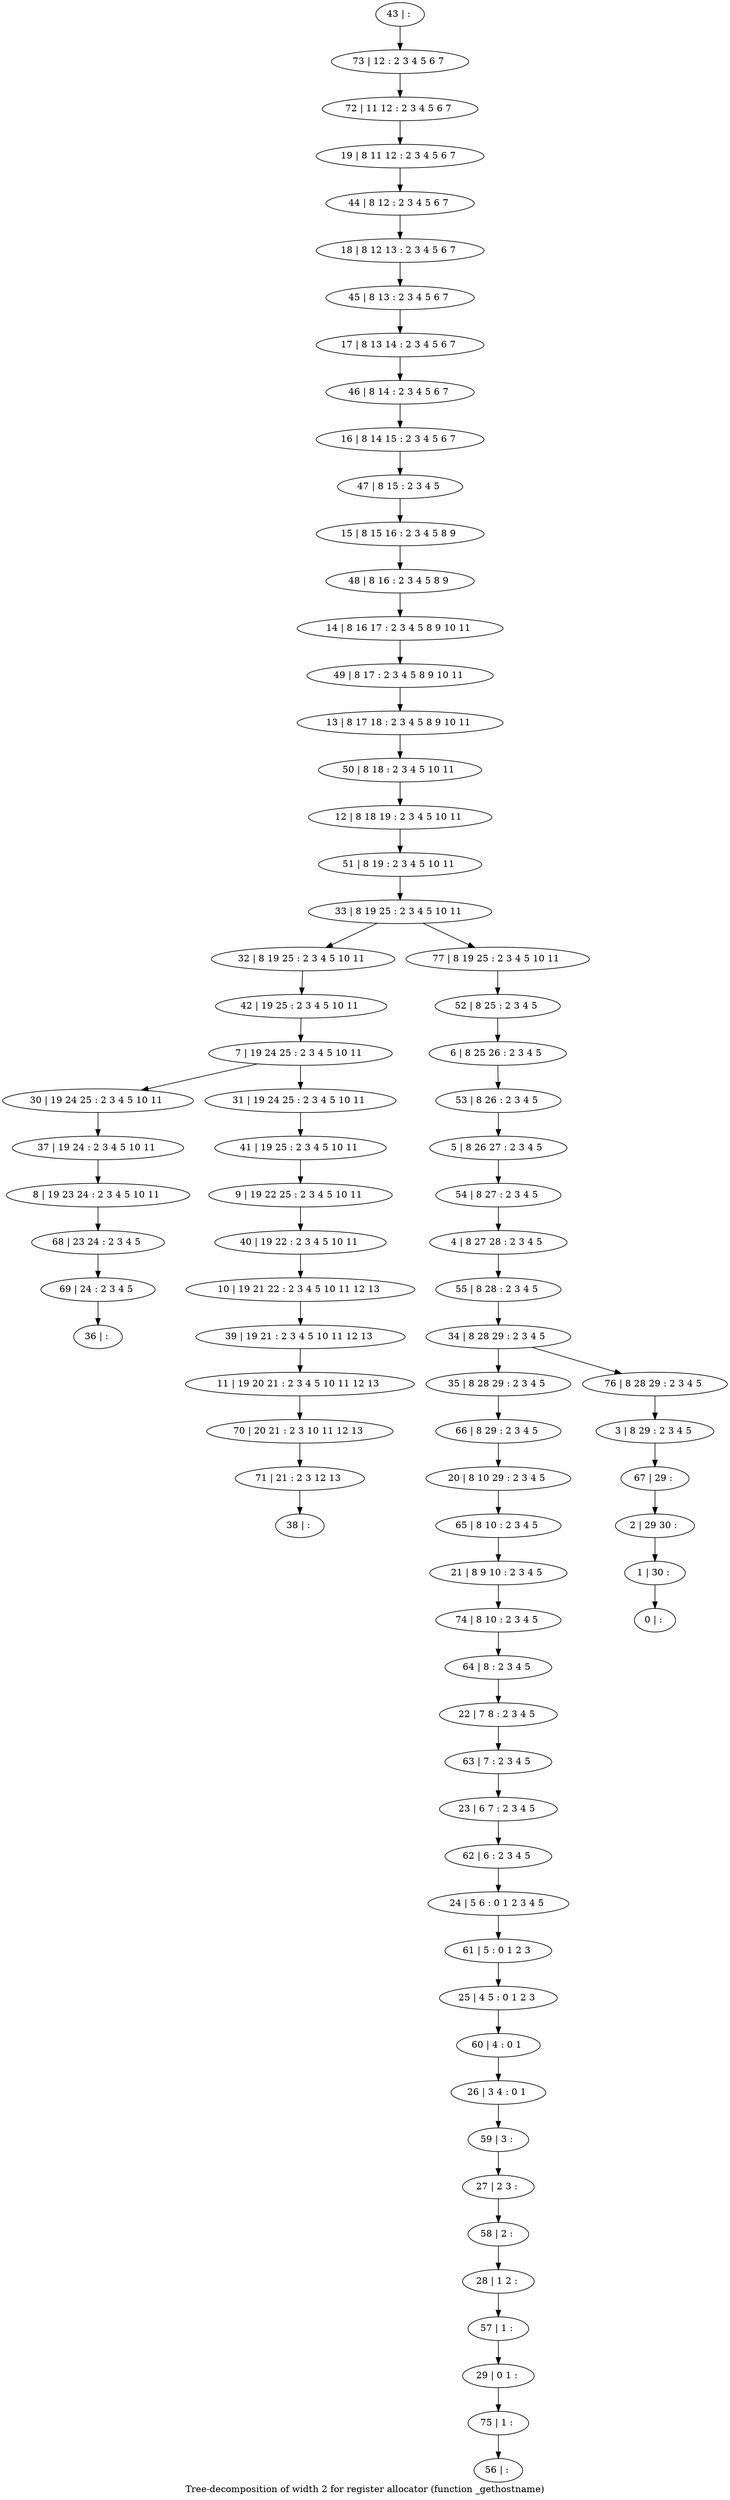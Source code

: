digraph G {
graph [label="Tree-decomposition of width 2 for register allocator (function _gethostname)"]
0[label="0 | : "];
1[label="1 | 30 : "];
2[label="2 | 29 30 : "];
3[label="3 | 8 29 : 2 3 4 5 "];
4[label="4 | 8 27 28 : 2 3 4 5 "];
5[label="5 | 8 26 27 : 2 3 4 5 "];
6[label="6 | 8 25 26 : 2 3 4 5 "];
7[label="7 | 19 24 25 : 2 3 4 5 10 11 "];
8[label="8 | 19 23 24 : 2 3 4 5 10 11 "];
9[label="9 | 19 22 25 : 2 3 4 5 10 11 "];
10[label="10 | 19 21 22 : 2 3 4 5 10 11 12 13 "];
11[label="11 | 19 20 21 : 2 3 4 5 10 11 12 13 "];
12[label="12 | 8 18 19 : 2 3 4 5 10 11 "];
13[label="13 | 8 17 18 : 2 3 4 5 8 9 10 11 "];
14[label="14 | 8 16 17 : 2 3 4 5 8 9 10 11 "];
15[label="15 | 8 15 16 : 2 3 4 5 8 9 "];
16[label="16 | 8 14 15 : 2 3 4 5 6 7 "];
17[label="17 | 8 13 14 : 2 3 4 5 6 7 "];
18[label="18 | 8 12 13 : 2 3 4 5 6 7 "];
19[label="19 | 8 11 12 : 2 3 4 5 6 7 "];
20[label="20 | 8 10 29 : 2 3 4 5 "];
21[label="21 | 8 9 10 : 2 3 4 5 "];
22[label="22 | 7 8 : 2 3 4 5 "];
23[label="23 | 6 7 : 2 3 4 5 "];
24[label="24 | 5 6 : 0 1 2 3 4 5 "];
25[label="25 | 4 5 : 0 1 2 3 "];
26[label="26 | 3 4 : 0 1 "];
27[label="27 | 2 3 : "];
28[label="28 | 1 2 : "];
29[label="29 | 0 1 : "];
30[label="30 | 19 24 25 : 2 3 4 5 10 11 "];
31[label="31 | 19 24 25 : 2 3 4 5 10 11 "];
32[label="32 | 8 19 25 : 2 3 4 5 10 11 "];
33[label="33 | 8 19 25 : 2 3 4 5 10 11 "];
34[label="34 | 8 28 29 : 2 3 4 5 "];
35[label="35 | 8 28 29 : 2 3 4 5 "];
36[label="36 | : "];
37[label="37 | 19 24 : 2 3 4 5 10 11 "];
38[label="38 | : "];
39[label="39 | 19 21 : 2 3 4 5 10 11 12 13 "];
40[label="40 | 19 22 : 2 3 4 5 10 11 "];
41[label="41 | 19 25 : 2 3 4 5 10 11 "];
42[label="42 | 19 25 : 2 3 4 5 10 11 "];
43[label="43 | : "];
44[label="44 | 8 12 : 2 3 4 5 6 7 "];
45[label="45 | 8 13 : 2 3 4 5 6 7 "];
46[label="46 | 8 14 : 2 3 4 5 6 7 "];
47[label="47 | 8 15 : 2 3 4 5 "];
48[label="48 | 8 16 : 2 3 4 5 8 9 "];
49[label="49 | 8 17 : 2 3 4 5 8 9 10 11 "];
50[label="50 | 8 18 : 2 3 4 5 10 11 "];
51[label="51 | 8 19 : 2 3 4 5 10 11 "];
52[label="52 | 8 25 : 2 3 4 5 "];
53[label="53 | 8 26 : 2 3 4 5 "];
54[label="54 | 8 27 : 2 3 4 5 "];
55[label="55 | 8 28 : 2 3 4 5 "];
56[label="56 | : "];
57[label="57 | 1 : "];
58[label="58 | 2 : "];
59[label="59 | 3 : "];
60[label="60 | 4 : 0 1 "];
61[label="61 | 5 : 0 1 2 3 "];
62[label="62 | 6 : 2 3 4 5 "];
63[label="63 | 7 : 2 3 4 5 "];
64[label="64 | 8 : 2 3 4 5 "];
65[label="65 | 8 10 : 2 3 4 5 "];
66[label="66 | 8 29 : 2 3 4 5 "];
67[label="67 | 29 : "];
68[label="68 | 23 24 : 2 3 4 5 "];
69[label="69 | 24 : 2 3 4 5 "];
70[label="70 | 20 21 : 2 3 10 11 12 13 "];
71[label="71 | 21 : 2 3 12 13 "];
72[label="72 | 11 12 : 2 3 4 5 6 7 "];
73[label="73 | 12 : 2 3 4 5 6 7 "];
74[label="74 | 8 10 : 2 3 4 5 "];
75[label="75 | 1 : "];
76[label="76 | 8 28 29 : 2 3 4 5 "];
77[label="77 | 8 19 25 : 2 3 4 5 10 11 "];
7->30 ;
7->31 ;
37->8 ;
30->37 ;
39->11 ;
10->39 ;
40->10 ;
9->40 ;
41->9 ;
31->41 ;
42->7 ;
32->42 ;
57->29 ;
28->57 ;
58->28 ;
27->58 ;
59->27 ;
26->59 ;
60->26 ;
25->60 ;
61->25 ;
24->61 ;
62->24 ;
23->62 ;
63->23 ;
22->63 ;
64->22 ;
65->21 ;
20->65 ;
66->20 ;
35->66 ;
8->68 ;
69->36 ;
68->69 ;
11->70 ;
71->38 ;
70->71 ;
74->64 ;
21->74 ;
75->56 ;
29->75 ;
43->73 ;
73->72 ;
72->19 ;
19->44 ;
44->18 ;
18->45 ;
45->17 ;
17->46 ;
46->16 ;
16->47 ;
47->15 ;
15->48 ;
48->14 ;
14->49 ;
49->13 ;
13->50 ;
50->12 ;
12->51 ;
51->33 ;
52->6 ;
6->53 ;
53->5 ;
5->54 ;
54->4 ;
4->55 ;
55->34 ;
3->67 ;
67->2 ;
2->1 ;
1->0 ;
76->3 ;
77->52 ;
34->35 ;
34->76 ;
33->32 ;
33->77 ;
}
